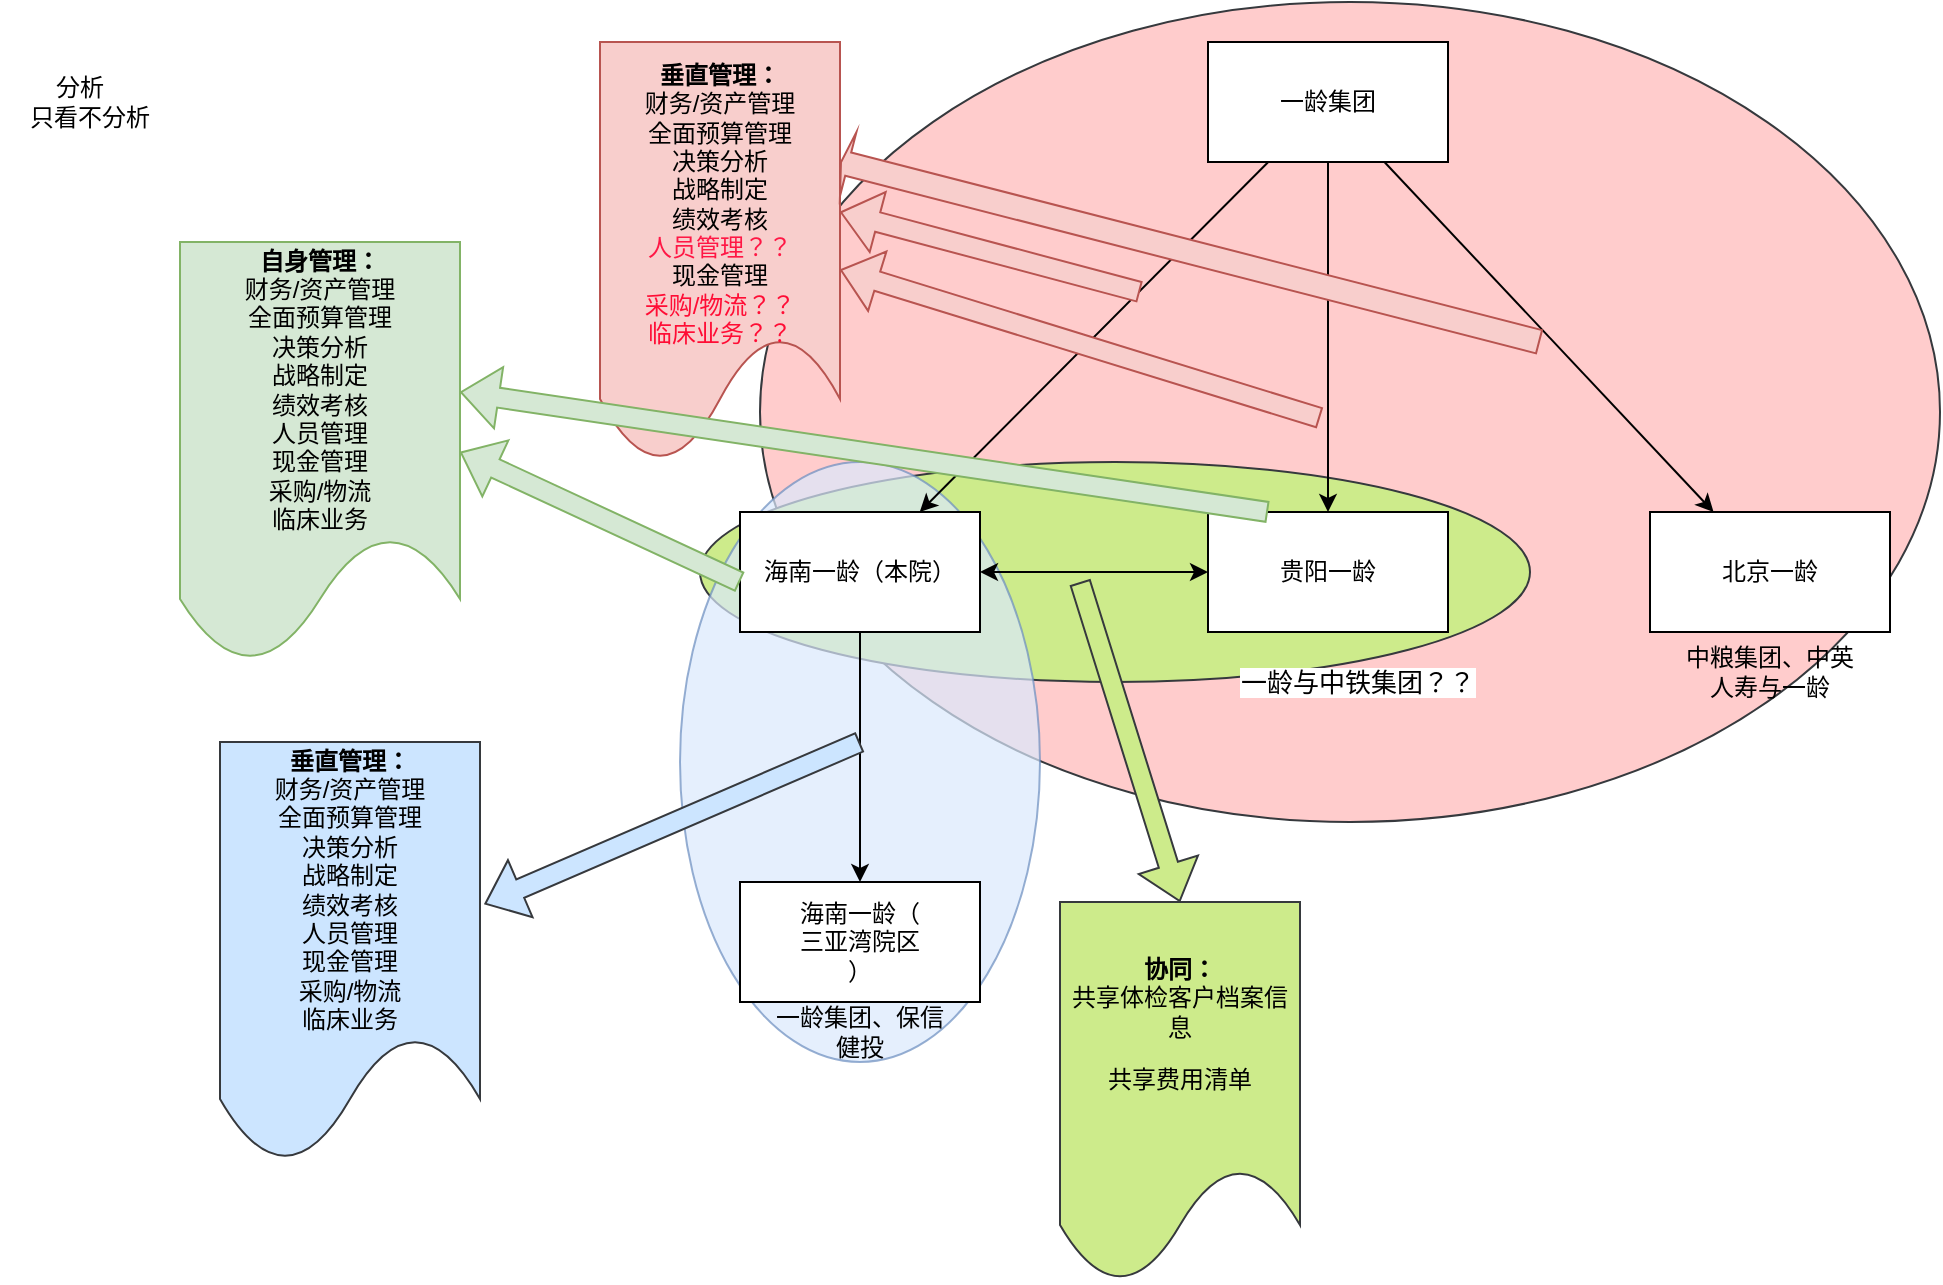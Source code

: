 <mxfile version="22.1.3" type="github">
  <diagram id="prtHgNgQTEPvFCAcTncT" name="Page-1">
    <mxGraphModel dx="2247" dy="863" grid="1" gridSize="10" guides="1" tooltips="1" connect="1" arrows="1" fold="1" page="1" pageScale="1" pageWidth="827" pageHeight="1169" math="0" shadow="0">
      <root>
        <mxCell id="0" />
        <mxCell id="1" parent="0" />
        <mxCell id="ZtGSjHTx1bV2oGcEeOoH-39" value="" style="ellipse;whiteSpace=wrap;html=1;fillColor=#ffcccc;strokeColor=#36393d;" vertex="1" parent="1">
          <mxGeometry x="160" y="10" width="590" height="410" as="geometry" />
        </mxCell>
        <mxCell id="ZtGSjHTx1bV2oGcEeOoH-38" value="" style="ellipse;whiteSpace=wrap;html=1;fillColor=#cdeb8b;strokeColor=#36393d;" vertex="1" parent="1">
          <mxGeometry x="130" y="240" width="415" height="110" as="geometry" />
        </mxCell>
        <mxCell id="ZtGSjHTx1bV2oGcEeOoH-35" value="" style="ellipse;whiteSpace=wrap;html=1;fillColor=#dae8fc;strokeColor=#6c8ebf;opacity=70;" vertex="1" parent="1">
          <mxGeometry x="120" y="240" width="180" height="300" as="geometry" />
        </mxCell>
        <mxCell id="ZtGSjHTx1bV2oGcEeOoH-4" value="" style="edgeStyle=orthogonalEdgeStyle;rounded=0;orthogonalLoop=1;jettySize=auto;html=1;" edge="1" parent="1" source="ZtGSjHTx1bV2oGcEeOoH-1" target="ZtGSjHTx1bV2oGcEeOoH-3">
          <mxGeometry relative="1" as="geometry" />
        </mxCell>
        <mxCell id="ZtGSjHTx1bV2oGcEeOoH-5" style="rounded=0;orthogonalLoop=1;jettySize=auto;html=1;" edge="1" parent="1" source="ZtGSjHTx1bV2oGcEeOoH-1" target="ZtGSjHTx1bV2oGcEeOoH-2">
          <mxGeometry relative="1" as="geometry" />
        </mxCell>
        <mxCell id="ZtGSjHTx1bV2oGcEeOoH-11" style="rounded=0;orthogonalLoop=1;jettySize=auto;html=1;" edge="1" parent="1" source="ZtGSjHTx1bV2oGcEeOoH-1" target="ZtGSjHTx1bV2oGcEeOoH-6">
          <mxGeometry relative="1" as="geometry" />
        </mxCell>
        <mxCell id="ZtGSjHTx1bV2oGcEeOoH-1" value="一龄集团" style="rounded=0;whiteSpace=wrap;html=1;" vertex="1" parent="1">
          <mxGeometry x="384" y="30" width="120" height="60" as="geometry" />
        </mxCell>
        <mxCell id="ZtGSjHTx1bV2oGcEeOoH-10" style="edgeStyle=orthogonalEdgeStyle;rounded=0;orthogonalLoop=1;jettySize=auto;html=1;" edge="1" parent="1" source="ZtGSjHTx1bV2oGcEeOoH-2" target="ZtGSjHTx1bV2oGcEeOoH-8">
          <mxGeometry relative="1" as="geometry" />
        </mxCell>
        <mxCell id="ZtGSjHTx1bV2oGcEeOoH-2" value="海南一龄（本院）" style="rounded=0;whiteSpace=wrap;html=1;" vertex="1" parent="1">
          <mxGeometry x="150" y="265" width="120" height="60" as="geometry" />
        </mxCell>
        <mxCell id="ZtGSjHTx1bV2oGcEeOoH-3" value="贵阳一龄" style="rounded=0;whiteSpace=wrap;html=1;" vertex="1" parent="1">
          <mxGeometry x="384" y="265" width="120" height="60" as="geometry" />
        </mxCell>
        <mxCell id="ZtGSjHTx1bV2oGcEeOoH-6" value="北京一龄" style="rounded=0;whiteSpace=wrap;html=1;" vertex="1" parent="1">
          <mxGeometry x="605" y="265" width="120" height="60" as="geometry" />
        </mxCell>
        <mxCell id="ZtGSjHTx1bV2oGcEeOoH-8" value="海南一龄（&lt;div&gt;三亚湾院区&lt;/div&gt;）" style="rounded=0;whiteSpace=wrap;html=1;" vertex="1" parent="1">
          <mxGeometry x="150" y="450" width="120" height="60" as="geometry" />
        </mxCell>
        <mxCell id="ZtGSjHTx1bV2oGcEeOoH-15" value="" style="shape=flexArrow;endArrow=classic;html=1;rounded=0;fillColor=#cce5ff;strokeColor=#36393d;entryX=1.017;entryY=0.386;entryDx=0;entryDy=0;entryPerimeter=0;" edge="1" parent="1" target="ZtGSjHTx1bV2oGcEeOoH-16">
          <mxGeometry width="50" height="50" relative="1" as="geometry">
            <mxPoint x="210" y="380" as="sourcePoint" />
            <mxPoint x="-50" y="245" as="targetPoint" />
          </mxGeometry>
        </mxCell>
        <mxCell id="ZtGSjHTx1bV2oGcEeOoH-16" value="&lt;b style=&quot;border-color: var(--border-color);&quot;&gt;垂直管理：&lt;br&gt;&lt;/b&gt;财务/资产管理&lt;br style=&quot;border-color: var(--border-color); padding: 0px; margin: 0px; text-align: left;&quot;&gt;&lt;span style=&quot;text-align: left;&quot;&gt;全面预算管理&lt;/span&gt;&lt;br style=&quot;border-color: var(--border-color); padding: 0px; margin: 0px; text-align: left;&quot;&gt;&lt;span style=&quot;text-align: left;&quot;&gt;决策分析&lt;/span&gt;&lt;br style=&quot;border-color: var(--border-color); padding: 0px; margin: 0px; text-align: left;&quot;&gt;&lt;span style=&quot;text-align: left;&quot;&gt;战略制定&lt;/span&gt;&lt;br style=&quot;border-color: var(--border-color); padding: 0px; margin: 0px; text-align: left;&quot;&gt;&lt;span style=&quot;text-align: left;&quot;&gt;绩效考核&lt;/span&gt;&lt;br style=&quot;border-color: var(--border-color); padding: 0px; margin: 0px; text-align: left;&quot;&gt;&lt;span style=&quot;text-align: left;&quot;&gt;人员管理&lt;/span&gt;&lt;br style=&quot;border-color: var(--border-color); padding: 0px; margin: 0px; text-align: left;&quot;&gt;&lt;span style=&quot;text-align: left;&quot;&gt;现金管理&lt;/span&gt;&lt;br style=&quot;border-color: var(--border-color); padding: 0px; margin: 0px; text-align: left;&quot;&gt;&lt;span style=&quot;text-align: left;&quot;&gt;采购/物流&lt;/span&gt;&lt;br style=&quot;border-color: var(--border-color); padding: 0px; margin: 0px; text-align: left;&quot;&gt;&lt;span style=&quot;text-align: left;&quot;&gt;临床业务&lt;/span&gt;" style="shape=document;whiteSpace=wrap;html=1;boundedLbl=1;fillColor=#cce5ff;strokeColor=#36393d;" vertex="1" parent="1">
          <mxGeometry x="-110" y="380" width="130" height="210" as="geometry" />
        </mxCell>
        <mxCell id="ZtGSjHTx1bV2oGcEeOoH-20" value="&lt;b&gt;&lt;br&gt;垂直管理：&lt;/b&gt;&lt;br&gt;财务/资产管理&lt;br style=&quot;border-color: var(--border-color); padding: 0px; margin: 0px; text-align: left;&quot;&gt;&lt;span style=&quot;text-align: left;&quot;&gt;全面预算管理&lt;/span&gt;&lt;br style=&quot;border-color: var(--border-color); padding: 0px; margin: 0px; text-align: left;&quot;&gt;&lt;span style=&quot;text-align: left;&quot;&gt;决策分析&lt;/span&gt;&lt;br style=&quot;border-color: var(--border-color); padding: 0px; margin: 0px; text-align: left;&quot;&gt;&lt;span style=&quot;text-align: left;&quot;&gt;战略制定&lt;/span&gt;&lt;br style=&quot;border-color: var(--border-color); padding: 0px; margin: 0px; text-align: left;&quot;&gt;&lt;span style=&quot;text-align: left;&quot;&gt;绩效考核&lt;/span&gt;&lt;br style=&quot;border-color: var(--border-color); padding: 0px; margin: 0px; text-align: left;&quot;&gt;&lt;span style=&quot;text-align: left;&quot;&gt;&lt;font color=&quot;#ff1745&quot;&gt;人员管理？？&lt;/font&gt;&lt;/span&gt;&lt;br style=&quot;border-color: var(--border-color); padding: 0px; margin: 0px; text-align: left;&quot;&gt;&lt;span style=&quot;text-align: left;&quot;&gt;现金管理&lt;/span&gt;&lt;br style=&quot;border-color: var(--border-color); padding: 0px; margin: 0px; text-align: left;&quot;&gt;&lt;font color=&quot;#ff0d35&quot;&gt;&lt;span style=&quot;text-align: left;&quot;&gt;采购/物流？？&lt;/span&gt;&lt;br style=&quot;border-color: var(--border-color); padding: 0px; margin: 0px; text-align: left;&quot;&gt;&lt;span style=&quot;text-align: left;&quot;&gt;临床业务？？&lt;/span&gt;&lt;/font&gt;" style="shape=document;whiteSpace=wrap;html=1;boundedLbl=1;fillColor=#f8cecc;strokeColor=#b85450;" vertex="1" parent="1">
          <mxGeometry x="80" y="30" width="120" height="210" as="geometry" />
        </mxCell>
        <mxCell id="ZtGSjHTx1bV2oGcEeOoH-21" value="" style="shape=flexArrow;endArrow=classic;html=1;rounded=0;fillColor=#f8cecc;strokeColor=#b85450;entryX=1.042;entryY=0.319;entryDx=0;entryDy=0;entryPerimeter=0;" edge="1" parent="1">
          <mxGeometry width="50" height="50" relative="1" as="geometry">
            <mxPoint x="350" y="155" as="sourcePoint" />
            <mxPoint x="200.0" y="115.0" as="targetPoint" />
          </mxGeometry>
        </mxCell>
        <mxCell id="ZtGSjHTx1bV2oGcEeOoH-22" value="" style="shape=flexArrow;endArrow=classic;html=1;rounded=0;entryX=1;entryY=0.552;entryDx=0;entryDy=0;entryPerimeter=0;fillColor=#f8cecc;strokeColor=#b85450;" edge="1" parent="1">
          <mxGeometry width="50" height="50" relative="1" as="geometry">
            <mxPoint x="440" y="218" as="sourcePoint" />
            <mxPoint x="200" y="143.85" as="targetPoint" />
          </mxGeometry>
        </mxCell>
        <mxCell id="ZtGSjHTx1bV2oGcEeOoH-23" value="" style="shape=flexArrow;endArrow=classic;html=1;rounded=0;fillColor=#f8cecc;strokeColor=#b85450;width=12;endSize=0.91;" edge="1" parent="1">
          <mxGeometry width="50" height="50" relative="1" as="geometry">
            <mxPoint x="550" y="180" as="sourcePoint" />
            <mxPoint x="200" y="90.0" as="targetPoint" />
          </mxGeometry>
        </mxCell>
        <mxCell id="ZtGSjHTx1bV2oGcEeOoH-24" value="&lt;b&gt;自身管理：&lt;br&gt;&lt;/b&gt;财务/资产管理&lt;br style=&quot;border-color: var(--border-color); padding: 0px; margin: 0px; text-align: left;&quot;&gt;全面预算管理&lt;br style=&quot;border-color: var(--border-color); padding: 0px; margin: 0px; text-align: left;&quot;&gt;&lt;span style=&quot;border-color: var(--border-color); text-align: left;&quot;&gt;决策分析&lt;/span&gt;&lt;br style=&quot;border-color: var(--border-color); padding: 0px; margin: 0px; text-align: left;&quot;&gt;&lt;span style=&quot;border-color: var(--border-color); text-align: left;&quot;&gt;战略制定&lt;/span&gt;&lt;br style=&quot;border-color: var(--border-color); padding: 0px; margin: 0px; text-align: left;&quot;&gt;&lt;span style=&quot;border-color: var(--border-color); text-align: left;&quot;&gt;绩效考核&lt;/span&gt;&lt;br style=&quot;border-color: var(--border-color); padding: 0px; margin: 0px; text-align: left;&quot;&gt;&lt;span style=&quot;border-color: var(--border-color); text-align: left;&quot;&gt;人员管理&lt;/span&gt;&lt;br style=&quot;border-color: var(--border-color); padding: 0px; margin: 0px; text-align: left;&quot;&gt;&lt;span style=&quot;border-color: var(--border-color); text-align: left;&quot;&gt;现金管理&lt;/span&gt;&lt;br style=&quot;border-color: var(--border-color); padding: 0px; margin: 0px; text-align: left;&quot;&gt;&lt;span style=&quot;border-color: var(--border-color); text-align: left;&quot;&gt;采购/物流&lt;/span&gt;&lt;br style=&quot;border-color: var(--border-color); padding: 0px; margin: 0px; text-align: left;&quot;&gt;&lt;span style=&quot;border-color: var(--border-color); text-align: left;&quot;&gt;临床业务&lt;/span&gt;" style="shape=document;whiteSpace=wrap;html=1;boundedLbl=1;fillColor=#d5e8d4;strokeColor=#82b366;" vertex="1" parent="1">
          <mxGeometry x="-130" y="130" width="140" height="210" as="geometry" />
        </mxCell>
        <mxCell id="ZtGSjHTx1bV2oGcEeOoH-25" value="中粮集团、中英人寿与一龄" style="text;html=1;strokeColor=none;fillColor=none;align=center;verticalAlign=middle;whiteSpace=wrap;rounded=0;" vertex="1" parent="1">
          <mxGeometry x="620" y="330" width="90" height="30" as="geometry" />
        </mxCell>
        <mxCell id="ZtGSjHTx1bV2oGcEeOoH-26" value="&lt;span style=&quot;background-color: initial;&quot;&gt;一龄集团、&lt;/span&gt;&lt;span style=&quot;background-color: initial;&quot;&gt;保信健投&lt;/span&gt;" style="text;html=1;strokeColor=none;fillColor=none;align=center;verticalAlign=middle;whiteSpace=wrap;rounded=0;fontStyle=0" vertex="1" parent="1">
          <mxGeometry x="165" y="510" width="90" height="30" as="geometry" />
        </mxCell>
        <mxCell id="ZtGSjHTx1bV2oGcEeOoH-28" value="&lt;em style=&quot;font-style: normal; font-family: Arial, sans-serif; font-size: 13px; font-variant-ligatures: normal; font-variant-caps: normal; font-weight: 400; letter-spacing: normal; orphans: 2; text-align: start; text-indent: 0px; text-transform: none; widows: 2; word-spacing: 0px; -webkit-text-stroke-width: 0px; background-color: rgb(255, 255, 255); text-decoration-thickness: initial; text-decoration-style: initial; text-decoration-color: initial;&quot;&gt;一龄&lt;/em&gt;&lt;span style=&quot;font-family: Arial, sans-serif; font-size: 13px; font-style: normal; font-variant-ligatures: normal; font-variant-caps: normal; font-weight: 400; letter-spacing: normal; orphans: 2; text-align: start; text-indent: 0px; text-transform: none; widows: 2; word-spacing: 0px; -webkit-text-stroke-width: 0px; background-color: rgb(255, 255, 255); text-decoration-thickness: initial; text-decoration-style: initial; text-decoration-color: initial; float: none; display: inline !important;&quot;&gt;与中铁集团？？&lt;/span&gt;" style="text;whiteSpace=wrap;html=1;align=center;verticalAlign=middle;rounded=0;fontColor=#000000;" vertex="1" parent="1">
          <mxGeometry x="384" y="330" width="150" height="40" as="geometry" />
        </mxCell>
        <mxCell id="ZtGSjHTx1bV2oGcEeOoH-29" value="" style="shape=flexArrow;endArrow=classic;html=1;rounded=0;fillColor=#d5e8d4;strokeColor=#82b366;entryX=1;entryY=0.5;entryDx=0;entryDy=0;" edge="1" parent="1" target="ZtGSjHTx1bV2oGcEeOoH-24">
          <mxGeometry width="50" height="50" relative="1" as="geometry">
            <mxPoint x="150" y="300" as="sourcePoint" />
            <mxPoint x="15.0" y="265" as="targetPoint" />
          </mxGeometry>
        </mxCell>
        <mxCell id="ZtGSjHTx1bV2oGcEeOoH-33" value="" style="endArrow=classic;startArrow=classic;html=1;rounded=0;entryX=0;entryY=0.5;entryDx=0;entryDy=0;exitX=1;exitY=0.5;exitDx=0;exitDy=0;" edge="1" parent="1" source="ZtGSjHTx1bV2oGcEeOoH-2" target="ZtGSjHTx1bV2oGcEeOoH-3">
          <mxGeometry width="50" height="50" relative="1" as="geometry">
            <mxPoint x="270" y="300" as="sourcePoint" />
            <mxPoint x="320" y="250" as="targetPoint" />
          </mxGeometry>
        </mxCell>
        <mxCell id="ZtGSjHTx1bV2oGcEeOoH-34" value="&lt;b&gt;协同：&lt;/b&gt;&lt;br&gt;共享体检客户档案信息&lt;br&gt;&lt;p class=&quot;MsoNormal&quot;&gt;共享费用清单&lt;/p&gt;" style="shape=document;whiteSpace=wrap;html=1;boundedLbl=1;fillColor=#cdeb8b;strokeColor=#36393d;" vertex="1" parent="1">
          <mxGeometry x="310" y="460" width="120" height="190" as="geometry" />
        </mxCell>
        <mxCell id="ZtGSjHTx1bV2oGcEeOoH-36" value="" style="shape=flexArrow;endArrow=classic;html=1;rounded=0;entryX=0.5;entryY=0;entryDx=0;entryDy=0;fillColor=#cdeb8b;strokeColor=#36393d;" edge="1" parent="1" target="ZtGSjHTx1bV2oGcEeOoH-34">
          <mxGeometry width="50" height="50" relative="1" as="geometry">
            <mxPoint x="320" y="300" as="sourcePoint" />
            <mxPoint x="370" y="440" as="targetPoint" />
          </mxGeometry>
        </mxCell>
        <mxCell id="ZtGSjHTx1bV2oGcEeOoH-40" value="" style="shape=flexArrow;endArrow=classic;html=1;rounded=0;fillColor=#d5e8d4;strokeColor=#82b366;entryX=1;entryY=0.5;entryDx=0;entryDy=0;exitX=0.25;exitY=0;exitDx=0;exitDy=0;" edge="1" parent="1" source="ZtGSjHTx1bV2oGcEeOoH-3">
          <mxGeometry width="50" height="50" relative="1" as="geometry">
            <mxPoint x="374" y="225" as="sourcePoint" />
            <mxPoint x="10" y="205" as="targetPoint" />
          </mxGeometry>
        </mxCell>
        <mxCell id="ZtGSjHTx1bV2oGcEeOoH-41" value="分析&amp;nbsp; &amp;nbsp; &lt;br&gt;只看不分析" style="text;html=1;strokeColor=none;fillColor=none;align=center;verticalAlign=middle;whiteSpace=wrap;rounded=0;" vertex="1" parent="1">
          <mxGeometry x="-220" y="45" width="90" height="30" as="geometry" />
        </mxCell>
      </root>
    </mxGraphModel>
  </diagram>
</mxfile>
